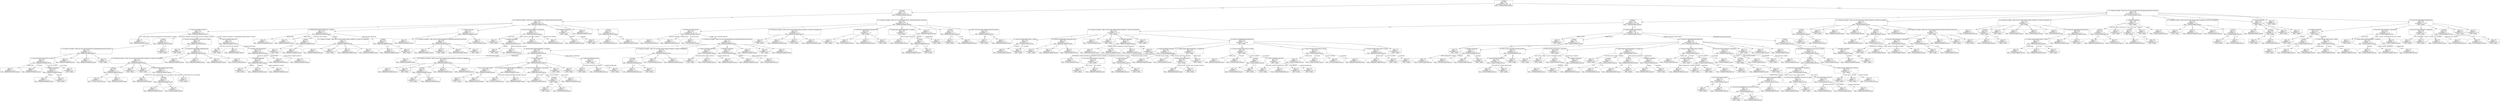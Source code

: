 digraph "дерево решений" {
	node [shape=box style=rounded]
	node1 [label="2. Возраст
gini = 0.67
samples = 555
distribution: [187, 189, 179]
label = злокачественная опухоль"]
	node2 [label="2. Возраст
gini = 0.48
samples = 225
distribution: [153, 20, 52]
label = доброкачественная опухоль"]
	node1 -> node2 [label="< 44"]
	node3 [label="16. В течение последних 7 дней, как часто Вы практиковали тяжелые физические нагрузки?
gini = 0.34
samples = 136
distribution: [108, 5, 23]
label = доброкачественная опухоль"]
	node2 -> node3 [label="< 37"]
	node4 [label="29. Каков тип Вашего питания?
gini = 0.35
samples = 75
distribution: [59, 3, 13]
label = доброкачественная опухоль"]
	node3 -> node4 [label=0]
	node5 [label="gini = 0.0
samples = 2
distribution: [2, 0, 0]
label = доброкачественная опухоль"]
	node4 -> node5 [label="дома готовлю редко, питаюсь в предприятиях общественного питания"]
	node6 [label="2. Возраст
gini = 0.44
samples = 15
distribution: [10, 0, 5]
label = доброкачественная опухоль"]
	node4 -> node6 [label="регулярного режима питания нет"]
	node7 [label="17. В течение последних 7 дней, как часто Вы практиковали умеренные физические нагрузки?
gini = 0.36
samples = 13
distribution: [10, 0, 3]
label = доброкачественная опухоль"]
	node6 -> node7 [label="< 35"]
	node8 [label="12. Сколько человек живут вместе с Вами?
gini = 0.41
samples = 7
distribution: [5, 0, 2]
label = доброкачественная опухоль"]
	node7 -> node8 [label=0]
	node9 [label="gini = 0.0
samples = 1
distribution: [1, 0, 0]
label = доброкачественная опухоль"]
	node8 -> node9 [label="я живу одна"]
	node10 [label="gini = 0.0
samples = 2
distribution: [2, 0, 0]
label = доброкачественная опухоль"]
	node8 -> node10 [label="1 человек"]
	node11 [label="3. Семейное положение
gini = 0.44
samples = 3
distribution: [2, 0, 1]
label = доброкачественная опухоль"]
	node8 -> node11 [label="4 и более человек"]
	node12 [label="gini = 0.0
samples = 2
distribution: [2, 0, 0]
label = доброкачественная опухоль"]
	node11 -> node12 [label="одинока"]
	node13 [label="gini = 0.0
samples = 1
distribution: [0, 0, 1]
label = норма"]
	node11 -> node13 [label="замужем"]
	node14 [label="gini = 0.0
samples = 1
distribution: [0, 0, 1]
label = норма"]
	node8 -> node14 [label="2-3 человека"]
	node15 [label="gini = 0.0
samples = 3
distribution: [3, 0, 0]
label = доброкачественная опухоль"]
	node7 -> node15 [label=1]
	node16 [label="gini = 0.0
samples = 2
distribution: [2, 0, 0]
label = доброкачественная опухоль"]
	node7 -> node16 [label=3]
	node17 [label="gini = 0.0
samples = 1
distribution: [0, 0, 1]
label = норма"]
	node7 -> node17 [label=4]
	node18 [label="gini = 0.0
samples = 2
distribution: [0, 0, 2]
label = норма"]
	node6 -> node18 [label=">= 35"]
	node19 [label="22. Как долго Вы проживаете в этом месте (в годах)?
gini = 0.49
samples = 27
distribution: [18, 3, 6]
label = доброкачественная опухоль"]
	node4 -> node19 [label="3-4-разовое домашнее питание"]
	node20 [label="gini = 0.0
samples = 2
distribution: [0, 0, 2]
label = норма"]
	node19 -> node20 [label="< 1"]
	node21 [label="32. Количество прерванных беременностей
gini = 0.44
samples = 25
distribution: [18, 3, 4]
label = доброкачественная опухоль"]
	node19 -> node21 [label=">= 1"]
	node22 [label="18. В течение последних 7 дней, как часто Вы ходили пешком минимум 10 минут без перерыва?
gini = 0.48
samples = 19
distribution: [13, 2, 4]
label = доброкачественная опухоль"]
	node21 -> node22 [label=0]
	node23 [label="2. Возраст
gini = 0.44
samples = 3
distribution: [2, 1, 0]
label = доброкачественная опухоль"]
	node22 -> node23 [label=3]
	node24 [label="gini = 0.0
samples = 1
distribution: [0, 1, 0]
label = злокачественная опухоль"]
	node23 -> node24 [label="< 31"]
	node25 [label="gini = 0.0
samples = 2
distribution: [2, 0, 0]
label = доброкачественная опухоль"]
	node23 -> node25 [label=">= 31"]
	node26 [label="gini = 0.0
samples = 2
distribution: [0, 0, 2]
label = норма"]
	node22 -> node26 [label=5]
	node27 [label="gini = 0.0
samples = 1
distribution: [0, 0, 1]
label = норма"]
	node22 -> node27 [label=6]
	node28 [label="28. Каковы Ваши предпочтения в пище?
gini = 0.27
samples = 13
distribution: [11, 1, 1]
label = доброкачественная опухоль"]
	node22 -> node28 [label=7]
	node29 [label="gini = 0.0
samples = 6
distribution: [6, 0, 0]
label = доброкачественная опухоль"]
	node28 -> node29 [label="я ем мясо или рыбу ежедневно"]
	node30 [label="2. Возраст
gini = 0.28
samples = 6
distribution: [5, 1, 0]
label = доброкачественная опухоль"]
	node28 -> node30 [label="я ем мясо или рыбу 2-3 раза в неделю"]
	node31 [label="gini = 0.0
samples = 5
distribution: [5, 0, 0]
label = доброкачественная опухоль"]
	node30 -> node31 [label="< 33"]
	node32 [label="gini = 0.0
samples = 1
distribution: [0, 1, 0]
label = злокачественная опухоль"]
	node30 -> node32 [label=">= 33"]
	node33 [label="gini = 0.0
samples = 1
distribution: [0, 0, 1]
label = норма"]
	node28 -> node33 [label="я практически не ем мясо/рыбу"]
	node34 [label="gini = 0.0
samples = 2
distribution: [2, 0, 0]
label = доброкачественная опухоль"]
	node21 -> node34 [label=1]
	node35 [label="gini = 0.0
samples = 2
distribution: [2, 0, 0]
label = доброкачественная опухоль"]
	node21 -> node35 [label=2]
	node36 [label="gini = 0.0
samples = 1
distribution: [1, 0, 0]
label = доброкачественная опухоль"]
	node21 -> node36 [label=3]
	node37 [label="gini = 0.0
samples = 1
distribution: [0, 1, 0]
label = злокачественная опухоль"]
	node21 -> node37 [label=4]
	node38 [label="27. Каков тип Вашей занятости?
gini = 0.12
samples = 31
distribution: [29, 0, 2]
label = доброкачественная опухоль"]
	node4 -> node38 [label="3-разовое питание, домашнее и в предприятиях общественного питания"]
	node39 [label="gini = 0.0
samples = 1
distribution: [0, 0, 1]
label = норма"]
	node38 -> node39 [label="частичная занятость"]
	node40 [label="gini = 0.0
samples = 4
distribution: [4, 0, 0]
label = доброкачественная опухоль"]
	node38 -> node40 [label="я не работаю"]
	node41 [label="5. В какой семье Вы выросли?
gini = 0.074
samples = 26
distribution: [25, 0, 1]
label = доброкачественная опухоль"]
	node38 -> node41 [label="полный рабочий день"]
	node42 [label="3. Семейное положение
gini = 0.38
samples = 4
distribution: [3, 0, 1]
label = доброкачественная опухоль"]
	node41 -> node42 [label="мать/отец одиночка"]
	node43 [label="gini = 0.0
samples = 1
distribution: [0, 0, 1]
label = норма"]
	node42 -> node43 [label="одинока"]
	node44 [label="gini = 0.0
samples = 2
distribution: [2, 0, 0]
label = доброкачественная опухоль"]
	node42 -> node44 [label="замужем"]
	node45 [label="gini = 0.0
samples = 1
distribution: [1, 0, 0]
label = доброкачественная опухоль"]
	node42 -> node45 [label="имею гражданского супруга"]
	node46 [label="gini = 0.0
samples = 2
distribution: [2, 0, 0]
label = доброкачественная опухоль"]
	node41 -> node46 [label="мачеха/отчим"]
	node47 [label="gini = 0.0
samples = 20
distribution: [20, 0, 0]
label = доброкачественная опухоль"]
	node41 -> node47 [label="полная семья, кровные родители"]
	node48 [label="13. Каковы Ваши взаимоотношения с соседями?
gini = 0.22
samples = 24
distribution: [21, 0, 3]
label = доброкачественная опухоль"]
	node3 -> node48 [label=1]
	node49 [label="gini = 0.0
samples = 7
distribution: [7, 0, 0]
label = доброкачественная опухоль"]
	node48 -> node49 [label="нейтральные"]
	node50 [label="gini = 0.0
samples = 2
distribution: [2, 0, 0]
label = доброкачественная опухоль"]
	node48 -> node50 [label="очень плохие"]
	node51 [label="2. Возраст
gini = 0.5
samples = 2
distribution: [1, 0, 1]
label = доброкачественная опухоль"]
	node48 -> node51 [label="я не знаю своих соседей"]
	node52 [label="gini = 0.0
samples = 1
distribution: [0, 0, 1]
label = норма"]
	node51 -> node52 [label="< 28"]
	node53 [label="gini = 0.0
samples = 1
distribution: [1, 0, 0]
label = доброкачественная опухоль"]
	node51 -> node53 [label=">= 28"]
	node54 [label="18. В течение последних 7 дней, как часто Вы ходили пешком минимум 10 минут без перерыва?
gini = 0.2
samples = 9
distribution: [8, 0, 1]
label = доброкачественная опухоль"]
	node48 -> node54 [label="хорошие"]
	node55 [label="gini = 0.0
samples = 1
distribution: [1, 0, 0]
label = доброкачественная опухоль"]
	node54 -> node55 [label=1]
	node56 [label="gini = 0.0
samples = 1
distribution: [0, 0, 1]
label = норма"]
	node54 -> node56 [label=5]
	node57 [label="gini = 0.0
samples = 2
distribution: [2, 0, 0]
label = доброкачественная опухоль"]
	node54 -> node57 [label=6]
	node58 [label="gini = 0.0
samples = 5
distribution: [5, 0, 0]
label = доброкачественная опухоль"]
	node54 -> node58 [label=7]
	node59 [label="2. Возраст
gini = 0.38
samples = 4
distribution: [3, 0, 1]
label = доброкачественная опухоль"]
	node48 -> node59 [label="очень хорошие, дружеские"]
	node60 [label="gini = 0.0
samples = 3
distribution: [3, 0, 0]
label = доброкачественная опухоль"]
	node59 -> node60 [label="< 31"]
	node61 [label="gini = 0.0
samples = 1
distribution: [0, 0, 1]
label = норма"]
	node59 -> node61 [label=">= 31"]
	node62 [label="31. Количество родов
gini = 0.34
samples = 15
distribution: [12, 1, 2]
label = доброкачественная опухоль"]
	node3 -> node62 [label=2]
	node63 [label="gini = 0.0
samples = 9
distribution: [9, 0, 0]
label = доброкачественная опухоль"]
	node62 -> node63 [label=0]
	node64 [label="17. В течение последних 7 дней, как часто Вы практиковали умеренные физические нагрузки?
gini = 0.48
samples = 5
distribution: [3, 0, 2]
label = доброкачественная опухоль"]
	node62 -> node64 [label=1]
	node65 [label="gini = 0.0
samples = 2
distribution: [2, 0, 0]
label = доброкачественная опухоль"]
	node64 -> node65 [label=0]
	node66 [label="gini = 0.0
samples = 1
distribution: [0, 0, 1]
label = норма"]
	node64 -> node66 [label=2]
	node67 [label="gini = 0.0
samples = 1
distribution: [1, 0, 0]
label = доброкачественная опухоль"]
	node64 -> node67 [label=3]
	node68 [label="gini = 0.0
samples = 1
distribution: [0, 0, 1]
label = норма"]
	node64 -> node68 [label=7]
	node69 [label="gini = 0.0
samples = 1
distribution: [0, 1, 0]
label = злокачественная опухоль"]
	node62 -> node69 [label=2]
	node70 [label="14. Как часто Вы встречаетесь с друзьями?
gini = 0.36
samples = 13
distribution: [10, 0, 3]
label = доброкачественная опухоль"]
	node3 -> node70 [label=3]
	node71 [label="gini = 0.0
samples = 2
distribution: [0, 0, 2]
label = норма"]
	node70 -> node71 [label="раз в месяц"]
	node72 [label="3. Семейное положение
gini = 0.5
samples = 2
distribution: [1, 0, 1]
label = доброкачественная опухоль"]
	node70 -> node72 [label="реже, чем раз в месяц"]
	node73 [label="gini = 0.0
samples = 1
distribution: [0, 0, 1]
label = норма"]
	node72 -> node73 [label="одинока"]
	node74 [label="gini = 0.0
samples = 1
distribution: [1, 0, 0]
label = доброкачественная опухоль"]
	node72 -> node74 [label="имею гражданского супруга"]
	node75 [label="gini = 0.0
samples = 5
distribution: [5, 0, 0]
label = доброкачественная опухоль"]
	node70 -> node75 [label="раз в неделю"]
	node76 [label="gini = 0.0
samples = 4
distribution: [4, 0, 0]
label = доброкачественная опухоль"]
	node70 -> node76 [label="несколько раз в неделю"]
	node77 [label="3. Семейное положение
gini = 0.44
samples = 3
distribution: [1, 0, 2]
label = норма"]
	node3 -> node77 [label=4]
	node78 [label="gini = 0.0
samples = 1
distribution: [1, 0, 0]
label = доброкачественная опухоль"]
	node77 -> node78 [label="одинока"]
	node79 [label="gini = 0.0
samples = 2
distribution: [0, 0, 2]
label = норма"]
	node77 -> node79 [label="замужем"]
	node80 [label="gini = 0.0
samples = 1
distribution: [1, 0, 0]
label = доброкачественная опухоль"]
	node3 -> node80 [label=5]
	node81 [label="2. Возраст
gini = 0.32
samples = 5
distribution: [4, 1, 0]
label = доброкачественная опухоль"]
	node3 -> node81 [label=7]
	node82 [label="gini = 0.0
samples = 1
distribution: [0, 1, 0]
label = злокачественная опухоль"]
	node81 -> node82 [label="< 29"]
	node83 [label="gini = 0.0
samples = 4
distribution: [4, 0, 0]
label = доброкачественная опухоль"]
	node81 -> node83 [label=">= 29"]
	node84 [label="16. В течение последних 7 дней, как часто Вы практиковали тяжелые физические нагрузки?
gini = 0.61
samples = 89
distribution: [45, 15, 29]
label = доброкачественная опухоль"]
	node2 -> node84 [label=">= 37"]
	node85 [label="5. В какой семье Вы выросли?
gini = 0.62
samples = 61
distribution: [31, 13, 17]
label = доброкачественная опухоль"]
	node84 -> node85 [label=0]
	node86 [label="gini = 0.0
samples = 2
distribution: [0, 2, 0]
label = злокачественная опухоль"]
	node85 -> node86 [label="мать/отец одиночка"]
	node87 [label="gini = 0.0
samples = 2
distribution: [2, 0, 0]
label = доброкачественная опухоль"]
	node85 -> node87 [label="мачеха/отчим"]
	node88 [label="gini = 0.0
samples = 2
distribution: [0, 2, 0]
label = злокачественная опухоль"]
	node85 -> node88 [label="в детском доме"]
	node89 [label="17. В течение последних 7 дней, как часто Вы практиковали умеренные физические нагрузки?
gini = 0.6
samples = 55
distribution: [29, 9, 17]
label = доброкачественная опухоль"]
	node85 -> node89 [label="полная семья, кровные родители"]
	node90 [label="13. Каковы Ваши взаимоотношения с соседями?
gini = 0.59
samples = 36
distribution: [18, 4, 14]
label = доброкачественная опухоль"]
	node89 -> node90 [label=0]
	node91 [label="gini = 0.0
samples = 1
distribution: [1, 0, 0]
label = доброкачественная опухоль"]
	node90 -> node91 [label="я не знаю своих соседей"]
	node92 [label="18. В течение последних 7 дней, как часто Вы ходили пешком минимум 10 минут без перерыва?
gini = 0.38
samples = 12
distribution: [9, 0, 3]
label = доброкачественная опухоль"]
	node90 -> node92 [label="нейтральные"]
	node93 [label="gini = 0.0
samples = 1
distribution: [1, 0, 0]
label = доброкачественная опухоль"]
	node92 -> node93 [label=1]
	node94 [label="gini = 0.0
samples = 2
distribution: [0, 0, 2]
label = норма"]
	node92 -> node94 [label=2]
	node95 [label="2. Возраст
gini = 0.5
samples = 2
distribution: [1, 0, 1]
label = доброкачественная опухоль"]
	node92 -> node95 [label=3]
	node96 [label="gini = 0.0
samples = 1
distribution: [0, 0, 1]
label = норма"]
	node95 -> node96 [label="< 39"]
	node97 [label="gini = 0.0
samples = 1
distribution: [1, 0, 0]
label = доброкачественная опухоль"]
	node95 -> node97 [label=">= 39"]
	node98 [label="gini = 0.0
samples = 4
distribution: [4, 0, 0]
label = доброкачественная опухоль"]
	node92 -> node98 [label=5]
	node99 [label="gini = 0.0
samples = 3
distribution: [3, 0, 0]
label = доброкачественная опухоль"]
	node92 -> node99 [label=7]
	node100 [label="31. Количество родов
gini = 0.62
samples = 16
distribution: [8, 3, 5]
label = доброкачественная опухоль"]
	node90 -> node100 [label="хорошие"]
	node101 [label="8. Есть ли у Вас дети (да/нет)?
gini = 0.44
samples = 3
distribution: [2, 0, 1]
label = доброкачественная опухоль"]
	node100 -> node101 [label=0]
	node102 [label="gini = 0.0
samples = 1
distribution: [0, 0, 1]
label = норма"]
	node101 -> node102 [label="нет"]
	node103 [label="gini = 0.0
samples = 2
distribution: [2, 0, 0]
label = доброкачественная опухоль"]
	node101 -> node103 [label="да"]
	node104 [label="25. Каким транспортом Вы обычно пользуетесь?
gini = 0.48
samples = 5
distribution: [3, 2, 0]
label = доброкачественная опухоль"]
	node100 -> node104 [label=1]
	node105 [label="gini = 0.0
samples = 2
distribution: [0, 2, 0]
label = злокачественная опухоль"]
	node104 -> node105 [label="собственная машина/такси"]
	node106 [label="gini = 0.0
samples = 3
distribution: [3, 0, 0]
label = доброкачественная опухоль"]
	node104 -> node106 [label="общественный транспорт"]
	node107 [label="14. Как часто Вы встречаетесь с друзьями?
gini = 0.61
samples = 6
distribution: [3, 1, 2]
label = доброкачественная опухоль"]
	node100 -> node107 [label=2]
	node108 [label="gini = 0.0
samples = 2
distribution: [2, 0, 0]
label = доброкачественная опухоль"]
	node107 -> node108 [label="раз в месяц"]
	node109 [label="2. Возраст
gini = 0.44
samples = 3
distribution: [0, 1, 2]
label = норма"]
	node107 -> node109 [label="реже, чем раз в месяц"]
	node110 [label="gini = 0.0
samples = 2
distribution: [0, 0, 2]
label = норма"]
	node109 -> node110 [label="< 39"]
	node111 [label="gini = 0.0
samples = 1
distribution: [0, 1, 0]
label = злокачественная опухоль"]
	node109 -> node111 [label=">= 39"]
	node112 [label="gini = 0.0
samples = 1
distribution: [1, 0, 0]
label = доброкачественная опухоль"]
	node107 -> node112 [label="раз в неделю"]
	node113 [label="gini = 0.0
samples = 1
distribution: [0, 0, 1]
label = норма"]
	node100 -> node113 [label=3]
	node114 [label="gini = 0.0
samples = 1
distribution: [0, 0, 1]
label = норма"]
	node100 -> node114 [label=4]
	node115 [label="27. Каков тип Вашей занятости?
gini = 0.24
samples = 7
distribution: [0, 1, 6]
label = норма"]
	node90 -> node115 [label="очень хорошие, дружеские"]
	node116 [label="gini = 0.0
samples = 1
distribution: [0, 0, 1]
label = норма"]
	node115 -> node116 [label="частичная занятость"]
	node117 [label="gini = 0.0
samples = 1
distribution: [0, 1, 0]
label = злокачественная опухоль"]
	node115 -> node117 [label="я не работаю"]
	node118 [label="gini = 0.0
samples = 5
distribution: [0, 0, 5]
label = норма"]
	node115 -> node118 [label="полный рабочий день"]
	node119 [label="18. В течение последних 7 дней, как часто Вы ходили пешком минимум 10 минут без перерыва?
gini = 0.37
samples = 9
distribution: [7, 1, 1]
label = доброкачественная опухоль"]
	node89 -> node119 [label=2]
	node120 [label="2. Возраст
gini = 0.44
samples = 3
distribution: [2, 0, 1]
label = доброкачественная опухоль"]
	node119 -> node120 [label=5]
	node121 [label="gini = 0.0
samples = 2
distribution: [2, 0, 0]
label = доброкачественная опухоль"]
	node120 -> node121 [label="< 42"]
	node122 [label="gini = 0.0
samples = 1
distribution: [0, 0, 1]
label = норма"]
	node120 -> node122 [label=">= 42"]
	node123 [label="gini = 0.0
samples = 1
distribution: [0, 1, 0]
label = злокачественная опухоль"]
	node119 -> node123 [label=6]
	node124 [label="gini = 0.0
samples = 5
distribution: [5, 0, 0]
label = доброкачественная опухоль"]
	node119 -> node124 [label=7]
	node125 [label="27. Каков тип Вашей занятости?
gini = 0.62
samples = 4
distribution: [1, 2, 1]
label = злокачественная опухоль"]
	node89 -> node125 [label=3]
	node126 [label="gini = 0.0
samples = 1
distribution: [0, 0, 1]
label = норма"]
	node125 -> node126 [label="частичная занятость"]
	node127 [label="gini = 0.0
samples = 2
distribution: [0, 2, 0]
label = злокачественная опухоль"]
	node125 -> node127 [label="я не работаю"]
	node128 [label="gini = 0.0
samples = 1
distribution: [1, 0, 0]
label = доброкачественная опухоль"]
	node125 -> node128 [label="полный рабочий день"]
	node129 [label="3. Семейное положение
gini = 0.44
samples = 3
distribution: [1, 2, 0]
label = злокачественная опухоль"]
	node89 -> node129 [label=4]
	node130 [label="gini = 0.0
samples = 1
distribution: [1, 0, 0]
label = доброкачественная опухоль"]
	node129 -> node130 [label="одинока"]
	node131 [label="gini = 0.0
samples = 2
distribution: [0, 2, 0]
label = злокачественная опухоль"]
	node129 -> node131 [label="имею гражданского супруга"]
	node132 [label="gini = 0.0
samples = 1
distribution: [1, 0, 0]
label = доброкачественная опухоль"]
	node89 -> node132 [label=5]
	node133 [label="gini = 0.0
samples = 1
distribution: [0, 0, 1]
label = норма"]
	node89 -> node133 [label=6]
	node134 [label="gini = 0.0
samples = 1
distribution: [1, 0, 0]
label = доброкачественная опухоль"]
	node89 -> node134 [label=7]
	node135 [label="18. В течение последних 7 дней, как часто Вы ходили пешком минимум 10 минут без перерыва?
gini = 0.38
samples = 8
distribution: [6, 0, 2]
label = доброкачественная опухоль"]
	node84 -> node135 [label=1]
	node136 [label="gini = 0.0
samples = 1
distribution: [0, 0, 1]
label = норма"]
	node135 -> node136 [label=4]
	node137 [label="gini = 0.0
samples = 1
distribution: [1, 0, 0]
label = доброкачественная опухоль"]
	node135 -> node137 [label=5]
	node138 [label="gini = 0.0
samples = 1
distribution: [0, 0, 1]
label = норма"]
	node135 -> node138 [label=6]
	node139 [label="gini = 0.0
samples = 5
distribution: [5, 0, 0]
label = доброкачественная опухоль"]
	node135 -> node139 [label=7]
	node140 [label="32. Количество прерванных беременностей
gini = 0.41
samples = 8
distribution: [1, 1, 6]
label = норма"]
	node84 -> node140 [label=2]
	node141 [label="gini = 0.0
samples = 5
distribution: [0, 0, 5]
label = норма"]
	node140 -> node141 [label=0]
	node142 [label="gini = 0.0
samples = 1
distribution: [0, 1, 0]
label = злокачественная опухоль"]
	node140 -> node142 [label=1]
	node143 [label="gini = 0.0
samples = 1
distribution: [1, 0, 0]
label = доброкачественная опухоль"]
	node140 -> node143 [label=2]
	node144 [label="gini = 0.0
samples = 1
distribution: [0, 0, 1]
label = норма"]
	node140 -> node144 [label=4]
	node145 [label="13. Каковы Ваши взаимоотношения с соседями?
gini = 0.62
samples = 4
distribution: [1, 1, 2]
label = норма"]
	node84 -> node145 [label=3]
	node146 [label="gini = 0.0
samples = 1
distribution: [0, 1, 0]
label = злокачественная опухоль"]
	node145 -> node146 [label="очень хорошие, дружеские"]
	node147 [label="2. Возраст
gini = 0.5
samples = 2
distribution: [1, 0, 1]
label = доброкачественная опухоль"]
	node145 -> node147 [label="хорошие"]
	node148 [label="gini = 0.0
samples = 1
distribution: [1, 0, 0]
label = доброкачественная опухоль"]
	node147 -> node148 [label="< 42"]
	node149 [label="gini = 0.0
samples = 1
distribution: [0, 0, 1]
label = норма"]
	node147 -> node149 [label=">= 42"]
	node150 [label="gini = 0.0
samples = 1
distribution: [0, 0, 1]
label = норма"]
	node145 -> node150 [label="нейтральные"]
	node151 [label="gini = 0.0
samples = 1
distribution: [1, 0, 0]
label = доброкачественная опухоль"]
	node84 -> node151 [label=4]
	node152 [label="2. Возраст
gini = 0.44
samples = 3
distribution: [2, 0, 1]
label = доброкачественная опухоль"]
	node84 -> node152 [label=5]
	node153 [label="gini = 0.0
samples = 1
distribution: [0, 0, 1]
label = норма"]
	node152 -> node153 [label="< 38"]
	node154 [label="gini = 0.0
samples = 2
distribution: [2, 0, 0]
label = доброкачественная опухоль"]
	node152 -> node154 [label=">= 38"]
	node155 [label="6. Жив ли хотя бы один из Ваших родителей (да/нет)?
gini = 0.38
samples = 4
distribution: [3, 0, 1]
label = доброкачественная опухоль"]
	node84 -> node155 [label=7]
	node156 [label="gini = 0.0
samples = 1
distribution: [0, 0, 1]
label = норма"]
	node155 -> node156 [label="нет"]
	node157 [label="gini = 0.0
samples = 3
distribution: [3, 0, 0]
label = доброкачественная опухоль"]
	node155 -> node157 [label="да"]
	node158 [label="17. В течение последних 7 дней, как часто Вы практиковали умеренные физические нагрузки?
gini = 0.58
samples = 330
distribution: [34, 169, 127]
label = злокачественная опухоль"]
	node1 -> node158 [label=">= 44"]
	node159 [label="2. Возраст
gini = 0.54
samples = 209
distribution: [19, 125, 65]
label = злокачественная опухоль"]
	node158 -> node159 [label=0]
	node160 [label="18. В течение последних 7 дней, как часто Вы ходили пешком минимум 10 минут без перерыва?
gini = 0.64
samples = 60
distribution: [12, 23, 25]
label = норма"]
	node159 -> node160 [label="< 55"]
	node161 [label="12. Сколько человек живут вместе с Вами?
gini = 0.38
samples = 4
distribution: [0, 3, 1]
label = злокачественная опухоль"]
	node160 -> node161 [label=0]
	node162 [label="gini = 0.0
samples = 3
distribution: [0, 3, 0]
label = злокачественная опухоль"]
	node161 -> node162 [label="1 человек"]
	node163 [label="gini = 0.0
samples = 1
distribution: [0, 0, 1]
label = норма"]
	node161 -> node163 [label="2-3 человека"]
	node164 [label="32. Количество прерванных беременностей
gini = 0.67
samples = 3
distribution: [1, 1, 1]
label = доброкачественная опухоль"]
	node160 -> node164 [label=2]
	node165 [label="gini = 0.0
samples = 1
distribution: [0, 0, 1]
label = норма"]
	node164 -> node165 [label=0]
	node166 [label="gini = 0.0
samples = 1
distribution: [1, 0, 0]
label = доброкачественная опухоль"]
	node164 -> node166 [label=2]
	node167 [label="gini = 0.0
samples = 1
distribution: [0, 1, 0]
label = злокачественная опухоль"]
	node164 -> node167 [label=3]
	node168 [label="gini = 0.0
samples = 3
distribution: [0, 3, 0]
label = злокачественная опухоль"]
	node160 -> node168 [label=3]
	node169 [label="gini = 0.0
samples = 1
distribution: [0, 0, 1]
label = норма"]
	node160 -> node169 [label=4]
	node170 [label="3. Семейное положение
gini = 0.32
samples = 5
distribution: [4, 0, 1]
label = доброкачественная опухоль"]
	node160 -> node170 [label=5]
	node171 [label="gini = 0.0
samples = 1
distribution: [1, 0, 0]
label = доброкачественная опухоль"]
	node170 -> node171 [label="одинока"]
	node172 [label="gini = 0.0
samples = 2
distribution: [2, 0, 0]
label = доброкачественная опухоль"]
	node170 -> node172 [label="имею гражданского супруга"]
	node173 [label="gini = 0.0
samples = 1
distribution: [1, 0, 0]
label = доброкачественная опухоль"]
	node170 -> node173 [label="замужем"]
	node174 [label="gini = 0.0
samples = 1
distribution: [0, 0, 1]
label = норма"]
	node170 -> node174 [label="разведена"]
	node175 [label="gini = 0.0
samples = 2
distribution: [0, 0, 2]
label = норма"]
	node160 -> node175 [label=6]
	node176 [label="32. Количество прерванных беременностей
gini = 0.62
samples = 42
distribution: [7, 16, 19]
label = норма"]
	node160 -> node176 [label=7]
	node177 [label="29. Каков тип Вашего питания?
gini = 0.59
samples = 9
distribution: [1, 4, 4]
label = злокачественная опухоль"]
	node176 -> node177 [label=0]
	node178 [label="gini = 0.0
samples = 1
distribution: [0, 1, 0]
label = злокачественная опухоль"]
	node177 -> node178 [label="регулярного режима питания нет"]
	node179 [label="14. Как часто Вы встречаетесь с друзьями?
gini = 0.38
samples = 4
distribution: [1, 0, 3]
label = норма"]
	node177 -> node179 [label="3-разовое питание, домашнее и в предприятиях общественного питания"]
	node180 [label="gini = 0.0
samples = 3
distribution: [0, 0, 3]
label = норма"]
	node179 -> node180 [label="раз в месяц"]
	node181 [label="gini = 0.0
samples = 1
distribution: [1, 0, 0]
label = доброкачественная опухоль"]
	node179 -> node181 [label="раз в неделю"]
	node182 [label="31. Количество родов
gini = 0.38
samples = 4
distribution: [0, 3, 1]
label = злокачественная опухоль"]
	node177 -> node182 [label="3-4-разовое домашнее питание"]
	node183 [label="gini = 0.0
samples = 3
distribution: [0, 3, 0]
label = злокачественная опухоль"]
	node182 -> node183 [label=1]
	node184 [label="gini = 0.0
samples = 1
distribution: [0, 0, 1]
label = норма"]
	node182 -> node184 [label=3]
	node185 [label="13. Каковы Ваши взаимоотношения с соседями?
gini = 0.59
samples = 9
distribution: [2, 2, 5]
label = норма"]
	node176 -> node185 [label=1]
	node186 [label="gini = 0.0
samples = 1
distribution: [1, 0, 0]
label = доброкачественная опухоль"]
	node185 -> node186 [label="я не знаю своих соседей"]
	node187 [label="gini = 0.0
samples = 2
distribution: [0, 2, 0]
label = злокачественная опухоль"]
	node185 -> node187 [label="очень хорошие, дружеские"]
	node188 [label="5. В какой семье Вы выросли?
gini = 0.38
samples = 4
distribution: [1, 0, 3]
label = норма"]
	node185 -> node188 [label="хорошие"]
	node189 [label="gini = 0.0
samples = 1
distribution: [1, 0, 0]
label = доброкачественная опухоль"]
	node188 -> node189 [label="мачеха/отчим"]
	node190 [label="gini = 0.0
samples = 3
distribution: [0, 0, 3]
label = норма"]
	node188 -> node190 [label="полная семья, кровные родители"]
	node191 [label="gini = 0.0
samples = 2
distribution: [0, 0, 2]
label = норма"]
	node185 -> node191 [label="нейтральные"]
	node192 [label="12. Сколько человек живут вместе с Вами?
gini = 0.51
samples = 11
distribution: [1, 3, 7]
label = норма"]
	node176 -> node192 [label=2]
	node193 [label="gini = 0.0
samples = 1
distribution: [1, 0, 0]
label = доброкачественная опухоль"]
	node192 -> node193 [label="я живу одна"]
	node194 [label="gini = 0.0
samples = 1
distribution: [0, 1, 0]
label = злокачественная опухоль"]
	node192 -> node194 [label="1 человек"]
	node195 [label="2. Возраст
gini = 0.5
samples = 2
distribution: [0, 1, 1]
label = злокачественная опухоль"]
	node192 -> node195 [label="4 и более человек"]
	node196 [label="gini = 0.0
samples = 1
distribution: [0, 1, 0]
label = злокачественная опухоль"]
	node195 -> node196 [label="< 52"]
	node197 [label="gini = 0.0
samples = 1
distribution: [0, 0, 1]
label = норма"]
	node195 -> node197 [label=">= 52"]
	node198 [label="27. Каков тип Вашей занятости?
gini = 0.24
samples = 7
distribution: [0, 1, 6]
label = норма"]
	node192 -> node198 [label="2-3 человека"]
	node199 [label="gini = 0.0
samples = 1
distribution: [0, 0, 1]
label = норма"]
	node198 -> node199 [label="частичная занятость"]
	node200 [label="gini = 0.0
samples = 1
distribution: [0, 1, 0]
label = злокачественная опухоль"]
	node198 -> node200 [label="я работаю из дома"]
	node201 [label="gini = 0.0
samples = 1
distribution: [0, 0, 1]
label = норма"]
	node198 -> node201 [label="я не работаю"]
	node202 [label="gini = 0.0
samples = 4
distribution: [0, 0, 4]
label = норма"]
	node198 -> node202 [label="полный рабочий день"]
	node203 [label="12. Сколько человек живут вместе с Вами?
gini = 0.22
samples = 8
distribution: [1, 7, 0]
label = злокачественная опухоль"]
	node176 -> node203 [label=3]
	node204 [label="gini = 0.0
samples = 4
distribution: [0, 4, 0]
label = злокачественная опухоль"]
	node203 -> node204 [label="я живу одна"]
	node205 [label="gini = 0.0
samples = 1
distribution: [0, 1, 0]
label = злокачественная опухоль"]
	node203 -> node205 [label="1 человек"]
	node206 [label="gini = 0.0
samples = 2
distribution: [0, 2, 0]
label = злокачественная опухоль"]
	node203 -> node206 [label="4 и более человек"]
	node207 [label="gini = 0.0
samples = 1
distribution: [1, 0, 0]
label = доброкачественная опухоль"]
	node203 -> node207 [label="2-3 человека"]
	node208 [label="12. Сколько человек живут вместе с Вами?
gini = 0.5
samples = 4
distribution: [2, 0, 2]
label = доброкачественная опухоль"]
	node176 -> node208 [label=4]
	node209 [label="gini = 0.0
samples = 2
distribution: [2, 0, 0]
label = доброкачественная опухоль"]
	node208 -> node209 [label="я живу одна"]
	node210 [label="gini = 0.0
samples = 1
distribution: [0, 0, 1]
label = норма"]
	node208 -> node210 [label="4 и более человек"]
	node211 [label="gini = 0.0
samples = 1
distribution: [0, 0, 1]
label = норма"]
	node208 -> node211 [label="2-3 человека"]
	node212 [label="gini = 0.0
samples = 1
distribution: [0, 0, 1]
label = норма"]
	node176 -> node212 [label=5]
	node213 [label="19. Уровень Вашего образования?
gini = 0.46
samples = 149
distribution: [7, 102, 40]
label = злокачественная опухоль"]
	node159 -> node213 [label=">= 55"]
	node214 [label="gini = 0.0
samples = 1
distribution: [0, 0, 1]
label = норма"]
	node213 -> node214 [label="учёная степень"]
	node215 [label="2. Возраст
gini = 0.41
samples = 14
distribution: [0, 10, 4]
label = злокачественная опухоль"]
	node213 -> node215 [label="средняя школа"]
	node216 [label="gini = 0.0
samples = 3
distribution: [0, 0, 3]
label = норма"]
	node215 -> node216 [label="< 61"]
	node217 [label="3. Семейное положение
gini = 0.17
samples = 11
distribution: [0, 10, 1]
label = злокачественная опухоль"]
	node215 -> node217 [label=">= 61"]
	node218 [label="gini = 0.0
samples = 2
distribution: [0, 2, 0]
label = злокачественная опухоль"]
	node217 -> node218 [label="имею гражданского супруга"]
	node219 [label="gini = 0.0
samples = 4
distribution: [0, 4, 0]
label = злокачественная опухоль"]
	node217 -> node219 [label="замужем"]
	node220 [label="gini = 0.0
samples = 4
distribution: [0, 4, 0]
label = злокачественная опухоль"]
	node217 -> node220 [label="вдова"]
	node221 [label="gini = 0.0
samples = 1
distribution: [0, 0, 1]
label = норма"]
	node217 -> node221 [label="разведена"]
	node222 [label="32. Количество прерванных беременностей
gini = 0.53
samples = 67
distribution: [4, 39, 24]
label = злокачественная опухоль"]
	node213 -> node222 [label="среднее специальное образование"]
	node223 [label="15. Есть ли у Вас домашние питомцы (да/нет)?
gini = 0.3
samples = 11
distribution: [0, 9, 2]
label = злокачественная опухоль"]
	node222 -> node223 [label=0]
	node224 [label="27. Каков тип Вашей занятости?
gini = 0.18
samples = 10
distribution: [0, 9, 1]
label = злокачественная опухоль"]
	node223 -> node224 [label="нет"]
	node225 [label="gini = 0.0
samples = 9
distribution: [0, 9, 0]
label = злокачественная опухоль"]
	node224 -> node225 [label="я не работаю"]
	node226 [label="gini = 0.0
samples = 1
distribution: [0, 0, 1]
label = норма"]
	node224 -> node226 [label="полный рабочий день"]
	node227 [label="gini = 0.0
samples = 1
distribution: [0, 0, 1]
label = норма"]
	node223 -> node227 [label="да"]
	node228 [label="14. Как часто Вы встречаетесь с друзьями?
gini = 0.49
samples = 12
distribution: [0, 5, 7]
label = норма"]
	node222 -> node228 [label=1]
	node229 [label="gini = 0.0
samples = 2
distribution: [0, 0, 2]
label = норма"]
	node228 -> node229 [label="раз в месяц"]
	node230 [label="gini = 0.0
samples = 3
distribution: [0, 0, 3]
label = норма"]
	node228 -> node230 [label="реже, чем раз в месяц"]
	node231 [label="gini = 0.0
samples = 1
distribution: [0, 1, 0]
label = злокачественная опухоль"]
	node228 -> node231 [label="раз в неделю"]
	node232 [label="3. Семейное положение
gini = 0.44
samples = 6
distribution: [0, 4, 2]
label = злокачественная опухоль"]
	node228 -> node232 [label="несколько раз в неделю"]
	node233 [label="gini = 0.0
samples = 4
distribution: [0, 4, 0]
label = злокачественная опухоль"]
	node232 -> node233 [label="замужем"]
	node234 [label="gini = 0.0
samples = 2
distribution: [0, 0, 2]
label = норма"]
	node232 -> node234 [label="вдова"]
	node235 [label="13. Каковы Ваши взаимоотношения с соседями?
gini = 0.63
samples = 11
distribution: [2, 5, 4]
label = злокачественная опухоль"]
	node222 -> node235 [label=2]
	node236 [label="gini = 0.0
samples = 2
distribution: [0, 0, 2]
label = норма"]
	node235 -> node236 [label="я не знаю своих соседей"]
	node237 [label="2. Возраст
gini = 0.32
samples = 5
distribution: [1, 4, 0]
label = злокачественная опухоль"]
	node235 -> node237 [label="хорошие"]
	node238 [label="gini = 0.0
samples = 1
distribution: [1, 0, 0]
label = доброкачественная опухоль"]
	node237 -> node238 [label="< 60"]
	node239 [label="gini = 0.0
samples = 4
distribution: [0, 4, 0]
label = злокачественная опухоль"]
	node237 -> node239 [label=">= 60"]
	node240 [label="2. Возраст
gini = 0.5
samples = 2
distribution: [1, 0, 1]
label = доброкачественная опухоль"]
	node235 -> node240 [label="очень хорошие, дружеские"]
	node241 [label="gini = 0.0
samples = 1
distribution: [1, 0, 0]
label = доброкачественная опухоль"]
	node240 -> node241 [label="< 61"]
	node242 [label="gini = 0.0
samples = 1
distribution: [0, 0, 1]
label = норма"]
	node240 -> node242 [label=">= 61"]
	node243 [label="3. Семейное положение
gini = 0.5
samples = 2
distribution: [0, 1, 1]
label = злокачественная опухоль"]
	node235 -> node243 [label="нейтральные"]
	node244 [label="gini = 0.0
samples = 1
distribution: [0, 1, 0]
label = злокачественная опухоль"]
	node243 -> node244 [label="одинока"]
	node245 [label="gini = 0.0
samples = 1
distribution: [0, 0, 1]
label = норма"]
	node243 -> node245 [label="разведена"]
	node246 [label="12. Сколько человек живут вместе с Вами?
gini = 0.54
samples = 14
distribution: [1, 8, 5]
label = злокачественная опухоль"]
	node222 -> node246 [label=3]
	node247 [label="gini = 0.0
samples = 2
distribution: [0, 2, 0]
label = злокачественная опухоль"]
	node246 -> node247 [label="я живу одна"]
	node248 [label="3. Семейное положение
gini = 0.32
samples = 5
distribution: [1, 0, 4]
label = норма"]
	node246 -> node248 [label="1 человек"]
	node249 [label="gini = 0.0
samples = 1
distribution: [1, 0, 0]
label = доброкачественная опухоль"]
	node248 -> node249 [label="имею гражданского супруга"]
	node250 [label="gini = 0.0
samples = 3
distribution: [0, 0, 3]
label = норма"]
	node248 -> node250 [label="замужем"]
	node251 [label="gini = 0.0
samples = 1
distribution: [0, 0, 1]
label = норма"]
	node248 -> node251 [label="разведена"]
	node252 [label="2. Возраст
gini = 0.32
samples = 5
distribution: [0, 4, 1]
label = злокачественная опухоль"]
	node246 -> node252 [label="4 и более человек"]
	node253 [label="gini = 0.0
samples = 4
distribution: [0, 4, 0]
label = злокачественная опухоль"]
	node252 -> node253 [label="< 62"]
	node254 [label="gini = 0.0
samples = 1
distribution: [0, 0, 1]
label = норма"]
	node252 -> node254 [label=">= 62"]
	node255 [label="gini = 0.0
samples = 2
distribution: [0, 2, 0]
label = злокачественная опухоль"]
	node246 -> node255 [label="2-3 человека"]
	node256 [label="14. Как часто Вы встречаетесь с друзьями?
gini = 0.57
samples = 9
distribution: [1, 5, 3]
label = злокачественная опухоль"]
	node222 -> node256 [label=4]
	node257 [label="2. Возраст
gini = 0.44
samples = 3
distribution: [1, 0, 2]
label = норма"]
	node256 -> node257 [label="раз в месяц"]
	node258 [label="gini = 0.0
samples = 1
distribution: [1, 0, 0]
label = доброкачественная опухоль"]
	node257 -> node258 [label="< 57"]
	node259 [label="gini = 0.0
samples = 2
distribution: [0, 0, 2]
label = норма"]
	node257 -> node259 [label=">= 57"]
	node260 [label="gini = 0.0
samples = 3
distribution: [0, 3, 0]
label = злокачественная опухоль"]
	node256 -> node260 [label="реже, чем раз в месяц"]
	node261 [label="gini = 0.0
samples = 1
distribution: [0, 0, 1]
label = норма"]
	node256 -> node261 [label="раз в неделю"]
	node262 [label="gini = 0.0
samples = 2
distribution: [0, 2, 0]
label = злокачественная опухоль"]
	node256 -> node262 [label="несколько раз в неделю"]
	node263 [label="gini = 0.0
samples = 3
distribution: [0, 0, 3]
label = норма"]
	node222 -> node263 [label=5]
	node264 [label="gini = 0.0
samples = 3
distribution: [0, 3, 0]
label = злокачественная опухоль"]
	node222 -> node264 [label=6]
	node265 [label="gini = 0.0
samples = 4
distribution: [0, 4, 0]
label = злокачественная опухоль"]
	node222 -> node265 [label=12]
	node266 [label="2. Возраст
gini = 0.35
samples = 67
distribution: [3, 53, 11]
label = злокачественная опухоль"]
	node213 -> node266 [label="законченное высшее образование"]
	node267 [label="22. Как долго Вы проживаете в этом месте (в годах)?
gini = 0.31
samples = 65
distribution: [2, 53, 10]
label = злокачественная опухоль"]
	node266 -> node267 [label="< 78"]
	node268 [label="2. Возраст
gini = 0.41
samples = 45
distribution: [2, 33, 10]
label = злокачественная опухоль"]
	node267 -> node268 [label="< 41"]
	node269 [label="14. Как часто Вы встречаетесь с друзьями?
gini = 0.36
samples = 41
distribution: [2, 32, 7]
label = злокачественная опухоль"]
	node268 -> node269 [label="< 72"]
	node270 [label="8. Есть ли у Вас дети (да/нет)?
gini = 0.22
samples = 8
distribution: [0, 7, 1]
label = злокачественная опухоль"]
	node269 -> node270 [label="несколько раз в неделю"]
	node271 [label="gini = 0.0
samples = 1
distribution: [0, 0, 1]
label = норма"]
	node270 -> node271 [label="нет"]
	node272 [label="gini = 0.0
samples = 7
distribution: [0, 7, 0]
label = злокачественная опухоль"]
	node270 -> node272 [label="да"]
	node273 [label="33. Гинекологические заболевания (да/нет)
gini = 0.34
samples = 14
distribution: [0, 11, 3]
label = злокачественная опухоль"]
	node269 -> node273 [label="реже, чем раз в месяц"]
	node274 [label="22. Как долго Вы проживаете в этом месте (в годах)?
gini = 0.5
samples = 6
distribution: [0, 3, 3]
label = злокачественная опухоль"]
	node273 -> node274 [label="нет"]
	node275 [label="gini = 0.0
samples = 3
distribution: [0, 0, 3]
label = норма"]
	node274 -> node275 [label="< 26"]
	node276 [label="gini = 0.0
samples = 3
distribution: [0, 3, 0]
label = злокачественная опухоль"]
	node274 -> node276 [label=">= 26"]
	node277 [label="gini = 0.0
samples = 8
distribution: [0, 8, 0]
label = злокачественная опухоль"]
	node273 -> node277 [label="да"]
	node278 [label="22. Как долго Вы проживаете в этом месте (в годах)?
gini = 0.5
samples = 6
distribution: [0, 3, 3]
label = злокачественная опухоль"]
	node269 -> node278 [label="раз в неделю"]
	node279 [label="gini = 0.0
samples = 3
distribution: [0, 3, 0]
label = злокачественная опухоль"]
	node278 -> node279 [label="< 19"]
	node280 [label="gini = 0.0
samples = 3
distribution: [0, 0, 3]
label = норма"]
	node278 -> node280 [label=">= 19"]
	node281 [label="27. Каков тип Вашей занятости?
gini = 0.26
samples = 13
distribution: [2, 11, 0]
label = злокачественная опухоль"]
	node269 -> node281 [label="раз в месяц"]
	node282 [label="gini = 0.0
samples = 2
distribution: [0, 2, 0]
label = злокачественная опухоль"]
	node281 -> node282 [label="частичная занятость"]
	node283 [label="gini = 0.0
samples = 9
distribution: [0, 9, 0]
label = злокачественная опухоль"]
	node281 -> node283 [label="я не работаю"]
	node284 [label="gini = 0.0
samples = 2
distribution: [2, 0, 0]
label = доброкачественная опухоль"]
	node281 -> node284 [label="полный рабочий день"]
	node285 [label="12. Сколько человек живут вместе с Вами?
gini = 0.38
samples = 4
distribution: [0, 1, 3]
label = норма"]
	node268 -> node285 [label=">= 72"]
	node286 [label="gini = 0.0
samples = 2
distribution: [0, 0, 2]
label = норма"]
	node285 -> node286 [label="я живу одна"]
	node287 [label="gini = 0.0
samples = 1
distribution: [0, 0, 1]
label = норма"]
	node285 -> node287 [label="1 человек"]
	node288 [label="gini = 0.0
samples = 1
distribution: [0, 1, 0]
label = злокачественная опухоль"]
	node285 -> node288 [label="4 и более человек"]
	node289 [label="gini = 0.0
samples = 20
distribution: [0, 20, 0]
label = злокачественная опухоль"]
	node267 -> node289 [label=">= 41"]
	node290 [label="3. Семейное положение
gini = 0.5
samples = 2
distribution: [1, 0, 1]
label = доброкачественная опухоль"]
	node266 -> node290 [label=">= 78"]
	node291 [label="gini = 0.0
samples = 1
distribution: [1, 0, 0]
label = доброкачественная опухоль"]
	node290 -> node291 [label="замужем"]
	node292 [label="gini = 0.0
samples = 1
distribution: [0, 0, 1]
label = норма"]
	node290 -> node292 [label="вдова"]
	node293 [label="18. В течение последних 7 дней, как часто Вы ходили пешком минимум 10 минут без перерыва?
gini = 0.6
samples = 22
distribution: [3, 11, 8]
label = злокачественная опухоль"]
	node158 -> node293 [label=1]
	node294 [label="2. Возраст
gini = 0.5
samples = 2
distribution: [0, 1, 1]
label = злокачественная опухоль"]
	node293 -> node294 [label=1]
	node295 [label="gini = 0.0
samples = 1
distribution: [0, 0, 1]
label = норма"]
	node294 -> node295 [label="< 51"]
	node296 [label="gini = 0.0
samples = 1
distribution: [0, 1, 0]
label = злокачественная опухоль"]
	node294 -> node296 [label=">= 51"]
	node297 [label="gini = 0.0
samples = 2
distribution: [0, 0, 2]
label = норма"]
	node293 -> node297 [label=2]
	node298 [label="gini = 0.0
samples = 1
distribution: [1, 0, 0]
label = доброкачественная опухоль"]
	node293 -> node298 [label=3]
	node299 [label="gini = 0.0
samples = 3
distribution: [0, 3, 0]
label = злокачественная опухоль"]
	node293 -> node299 [label=4]
	node300 [label="2. Возраст
gini = 0.5
samples = 2
distribution: [1, 1, 0]
label = доброкачественная опухоль"]
	node293 -> node300 [label=5]
	node301 [label="gini = 0.0
samples = 1
distribution: [1, 0, 0]
label = доброкачественная опухоль"]
	node300 -> node301 [label="< 47"]
	node302 [label="gini = 0.0
samples = 1
distribution: [0, 1, 0]
label = злокачественная опухоль"]
	node300 -> node302 [label=">= 47"]
	node303 [label="gini = 0.0
samples = 2
distribution: [0, 2, 0]
label = злокачественная опухоль"]
	node293 -> node303 [label=6]
	node304 [label="16. В течение последних 7 дней, как часто Вы практиковали тяжелые физические нагрузки?
gini = 0.58
samples = 10
distribution: [1, 4, 5]
label = норма"]
	node293 -> node304 [label=7]
	node305 [label="14. Как часто Вы встречаетесь с друзьями?
gini = 0.48
samples = 5
distribution: [0, 3, 2]
label = злокачественная опухоль"]
	node304 -> node305 [label=0]
	node306 [label="gini = 0.0
samples = 2
distribution: [0, 0, 2]
label = норма"]
	node305 -> node306 [label="несколько раз в неделю"]
	node307 [label="gini = 0.0
samples = 1
distribution: [0, 1, 0]
label = злокачественная опухоль"]
	node305 -> node307 [label="реже, чем раз в месяц"]
	node308 [label="gini = 0.0
samples = 1
distribution: [0, 1, 0]
label = злокачественная опухоль"]
	node305 -> node308 [label="раз в неделю"]
	node309 [label="gini = 0.0
samples = 1
distribution: [0, 1, 0]
label = злокачественная опухоль"]
	node305 -> node309 [label="раз в месяц"]
	node310 [label="2. Возраст
gini = 0.5
samples = 2
distribution: [0, 1, 1]
label = злокачественная опухоль"]
	node304 -> node310 [label=1]
	node311 [label="gini = 0.0
samples = 1
distribution: [0, 0, 1]
label = норма"]
	node310 -> node311 [label="< 58"]
	node312 [label="gini = 0.0
samples = 1
distribution: [0, 1, 0]
label = злокачественная опухоль"]
	node310 -> node312 [label=">= 58"]
	node313 [label="gini = 0.0
samples = 1
distribution: [1, 0, 0]
label = доброкачественная опухоль"]
	node304 -> node313 [label=2]
	node314 [label="gini = 0.0
samples = 1
distribution: [0, 0, 1]
label = норма"]
	node304 -> node314 [label=3]
	node315 [label="gini = 0.0
samples = 1
distribution: [0, 0, 1]
label = норма"]
	node304 -> node315 [label=5]
	node316 [label="18. В течение последних 7 дней, как часто Вы ходили пешком минимум 10 минут без перерыва?
gini = 0.65
samples = 17
distribution: [4, 6, 7]
label = норма"]
	node158 -> node316 [label=2]
	node317 [label="gini = 0.0
samples = 1
distribution: [0, 1, 0]
label = злокачественная опухоль"]
	node316 -> node317 [label=0]
	node318 [label="2. Возраст
gini = 0.44
samples = 3
distribution: [0, 1, 2]
label = норма"]
	node316 -> node318 [label=1]
	node319 [label="gini = 0.0
samples = 1
distribution: [0, 1, 0]
label = злокачественная опухоль"]
	node318 -> node319 [label="< 49"]
	node320 [label="gini = 0.0
samples = 2
distribution: [0, 0, 2]
label = норма"]
	node318 -> node320 [label=">= 49"]
	node321 [label="gini = 0.0
samples = 2
distribution: [0, 0, 2]
label = норма"]
	node316 -> node321 [label=2]
	node322 [label="gini = 0.0
samples = 1
distribution: [0, 1, 0]
label = злокачественная опухоль"]
	node316 -> node322 [label=4]
	node323 [label="gini = 0.0
samples = 1
distribution: [0, 1, 0]
label = злокачественная опухоль"]
	node316 -> node323 [label=5]
	node324 [label="gini = 0.0
samples = 1
distribution: [0, 1, 0]
label = злокачественная опухоль"]
	node316 -> node324 [label=6]
	node325 [label="32. Количество прерванных беременностей
gini = 0.59
samples = 8
distribution: [4, 1, 3]
label = доброкачественная опухоль"]
	node316 -> node325 [label=7]
	node326 [label="12. Сколько человек живут вместе с Вами?
gini = 0.67
samples = 3
distribution: [1, 1, 1]
label = доброкачественная опухоль"]
	node325 -> node326 [label=0]
	node327 [label="gini = 0.0
samples = 1
distribution: [0, 1, 0]
label = злокачественная опухоль"]
	node326 -> node327 [label="я живу одна"]
	node328 [label="gini = 0.0
samples = 1
distribution: [1, 0, 0]
label = доброкачественная опухоль"]
	node326 -> node328 [label="1 человек"]
	node329 [label="gini = 0.0
samples = 1
distribution: [0, 0, 1]
label = норма"]
	node326 -> node329 [label="2-3 человека"]
	node330 [label="gini = 0.0
samples = 3
distribution: [3, 0, 0]
label = доброкачественная опухоль"]
	node325 -> node330 [label=1]
	node331 [label="gini = 0.0
samples = 2
distribution: [0, 0, 2]
label = норма"]
	node325 -> node331 [label=2]
	node332 [label="3. Семейное положение
gini = 0.56
samples = 22
distribution: [2, 8, 12]
label = норма"]
	node158 -> node332 [label=3]
	node333 [label="2. Возраст
gini = 0.32
samples = 5
distribution: [1, 4, 0]
label = злокачественная опухоль"]
	node332 -> node333 [label="разведена"]
	node334 [label="gini = 0.0
samples = 1
distribution: [1, 0, 0]
label = доброкачественная опухоль"]
	node333 -> node334 [label="< 45"]
	node335 [label="gini = 0.0
samples = 4
distribution: [0, 4, 0]
label = злокачественная опухоль"]
	node333 -> node335 [label=">= 45"]
	node336 [label="gini = 0.0
samples = 3
distribution: [0, 0, 3]
label = норма"]
	node332 -> node336 [label="имею гражданского супруга"]
	node337 [label="2. Возраст
gini = 0.2
samples = 9
distribution: [1, 0, 8]
label = норма"]
	node332 -> node337 [label="замужем"]
	node338 [label="gini = 0.0
samples = 1
distribution: [1, 0, 0]
label = доброкачественная опухоль"]
	node337 -> node338 [label="< 46"]
	node339 [label="gini = 0.0
samples = 8
distribution: [0, 0, 8]
label = норма"]
	node337 -> node339 [label=">= 46"]
	node340 [label="gini = 0.0
samples = 1
distribution: [0, 0, 1]
label = норма"]
	node332 -> node340 [label="одинока"]
	node341 [label="gini = 0.0
samples = 4
distribution: [0, 4, 0]
label = злокачественная опухоль"]
	node332 -> node341 [label="вдова"]
	node342 [label="18. В течение последних 7 дней, как часто Вы ходили пешком минимум 10 минут без перерыва?
gini = 0.61
samples = 6
distribution: [1, 3, 2]
label = злокачественная опухоль"]
	node158 -> node342 [label=4]
	node343 [label="gini = 0.0
samples = 1
distribution: [0, 0, 1]
label = норма"]
	node342 -> node343 [label=2]
	node344 [label="gini = 0.0
samples = 1
distribution: [1, 0, 0]
label = доброкачественная опухоль"]
	node342 -> node344 [label=4]
	node345 [label="gini = 0.0
samples = 2
distribution: [0, 2, 0]
label = злокачественная опухоль"]
	node342 -> node345 [label=5]
	node346 [label="2. Возраст
gini = 0.5
samples = 2
distribution: [0, 1, 1]
label = злокачественная опухоль"]
	node342 -> node346 [label=7]
	node347 [label="gini = 0.0
samples = 1
distribution: [0, 0, 1]
label = норма"]
	node346 -> node347 [label="< 46"]
	node348 [label="gini = 0.0
samples = 1
distribution: [0, 1, 0]
label = злокачественная опухоль"]
	node346 -> node348 [label=">= 46"]
	node349 [label="31. Количество родов
gini = 0.42
samples = 19
distribution: [3, 2, 14]
label = норма"]
	node158 -> node349 [label=5]
	node350 [label="gini = 0.0
samples = 3
distribution: [3, 0, 0]
label = доброкачественная опухоль"]
	node349 -> node350 [label=0]
	node351 [label="2. Возраст
gini = 0.38
samples = 8
distribution: [0, 2, 6]
label = норма"]
	node349 -> node351 [label=1]
	node352 [label="gini = 0.0
samples = 6
distribution: [0, 0, 6]
label = норма"]
	node351 -> node352 [label="< 63"]
	node353 [label="gini = 0.0
samples = 2
distribution: [0, 2, 0]
label = злокачественная опухоль"]
	node351 -> node353 [label=">= 63"]
	node354 [label="gini = 0.0
samples = 6
distribution: [0, 0, 6]
label = норма"]
	node349 -> node354 [label=2]
	node355 [label="gini = 0.0
samples = 2
distribution: [0, 0, 2]
label = норма"]
	node349 -> node355 [label=3]
	node356 [label="gini = 0.0
samples = 1
distribution: [0, 0, 1]
label = норма"]
	node158 -> node356 [label=6]
	node357 [label="32. Количество прерванных беременностей
gini = 0.55
samples = 34
distribution: [2, 14, 18]
label = норма"]
	node158 -> node357 [label=7]
	node358 [label="3. Семейное положение
gini = 0.54
samples = 10
distribution: [1, 3, 6]
label = норма"]
	node357 -> node358 [label=0]
	node359 [label="gini = 0.0
samples = 5
distribution: [0, 0, 5]
label = норма"]
	node358 -> node359 [label="замужем"]
	node360 [label="2. Возраст
gini = 0.5
samples = 2
distribution: [0, 1, 1]
label = злокачественная опухоль"]
	node358 -> node360 [label="вдова"]
	node361 [label="gini = 0.0
samples = 1
distribution: [0, 0, 1]
label = норма"]
	node360 -> node361 [label="< 56"]
	node362 [label="gini = 0.0
samples = 1
distribution: [0, 1, 0]
label = злокачественная опухоль"]
	node360 -> node362 [label=">= 56"]
	node363 [label="12. Сколько человек живут вместе с Вами?
gini = 0.44
samples = 3
distribution: [1, 2, 0]
label = злокачественная опухоль"]
	node358 -> node363 [label="разведена"]
	node364 [label="gini = 0.0
samples = 1
distribution: [0, 1, 0]
label = злокачественная опухоль"]
	node363 -> node364 [label="я живу одна"]
	node365 [label="gini = 0.0
samples = 1
distribution: [0, 1, 0]
label = злокачественная опухоль"]
	node363 -> node365 [label="1 человек"]
	node366 [label="gini = 0.0
samples = 1
distribution: [1, 0, 0]
label = доброкачественная опухоль"]
	node363 -> node366 [label="2-3 человека"]
	node367 [label="14. Как часто Вы встречаетесь с друзьями?
gini = 0.49
samples = 9
distribution: [1, 6, 2]
label = злокачественная опухоль"]
	node357 -> node367 [label=1]
	node368 [label="gini = 0.0
samples = 2
distribution: [0, 0, 2]
label = норма"]
	node367 -> node368 [label="раз в месяц"]
	node369 [label="13. Каковы Ваши взаимоотношения с соседями?
gini = 0.32
samples = 5
distribution: [1, 4, 0]
label = злокачественная опухоль"]
	node367 -> node369 [label="реже, чем раз в месяц"]
	node370 [label="gini = 0.0
samples = 3
distribution: [0, 3, 0]
label = злокачественная опухоль"]
	node369 -> node370 [label="хорошие"]
	node371 [label="gini = 0.0
samples = 1
distribution: [1, 0, 0]
label = доброкачественная опухоль"]
	node369 -> node371 [label="очень хорошие, дружеские"]
	node372 [label="gini = 0.0
samples = 1
distribution: [0, 1, 0]
label = злокачественная опухоль"]
	node369 -> node372 [label="нейтральные"]
	node373 [label="gini = 0.0
samples = 2
distribution: [0, 2, 0]
label = злокачественная опухоль"]
	node367 -> node373 [label="несколько раз в неделю"]
	node374 [label="14. Как часто Вы встречаетесь с друзьями?
gini = 0.44
samples = 6
distribution: [0, 2, 4]
label = норма"]
	node357 -> node374 [label=2]
	node375 [label="gini = 0.0
samples = 1
distribution: [0, 0, 1]
label = норма"]
	node374 -> node375 [label="раз в месяц"]
	node376 [label="gini = 0.0
samples = 3
distribution: [0, 0, 3]
label = норма"]
	node374 -> node376 [label="реже, чем раз в месяц"]
	node377 [label="gini = 0.0
samples = 1
distribution: [0, 1, 0]
label = злокачественная опухоль"]
	node374 -> node377 [label="раз в неделю"]
	node378 [label="gini = 0.0
samples = 1
distribution: [0, 1, 0]
label = злокачественная опухоль"]
	node374 -> node378 [label="несколько раз в неделю"]
	node379 [label="2. Возраст
gini = 0.38
samples = 4
distribution: [0, 3, 1]
label = злокачественная опухоль"]
	node357 -> node379 [label=3]
	node380 [label="gini = 0.0
samples = 3
distribution: [0, 3, 0]
label = злокачественная опухоль"]
	node379 -> node380 [label="< 51"]
	node381 [label="gini = 0.0
samples = 1
distribution: [0, 0, 1]
label = норма"]
	node379 -> node381 [label=">= 51"]
	node382 [label="gini = 0.0
samples = 4
distribution: [0, 0, 4]
label = норма"]
	node357 -> node382 [label=5]
	node383 [label="gini = 0.0
samples = 1
distribution: [0, 0, 1]
label = норма"]
	node357 -> node383 [label=7]
}
